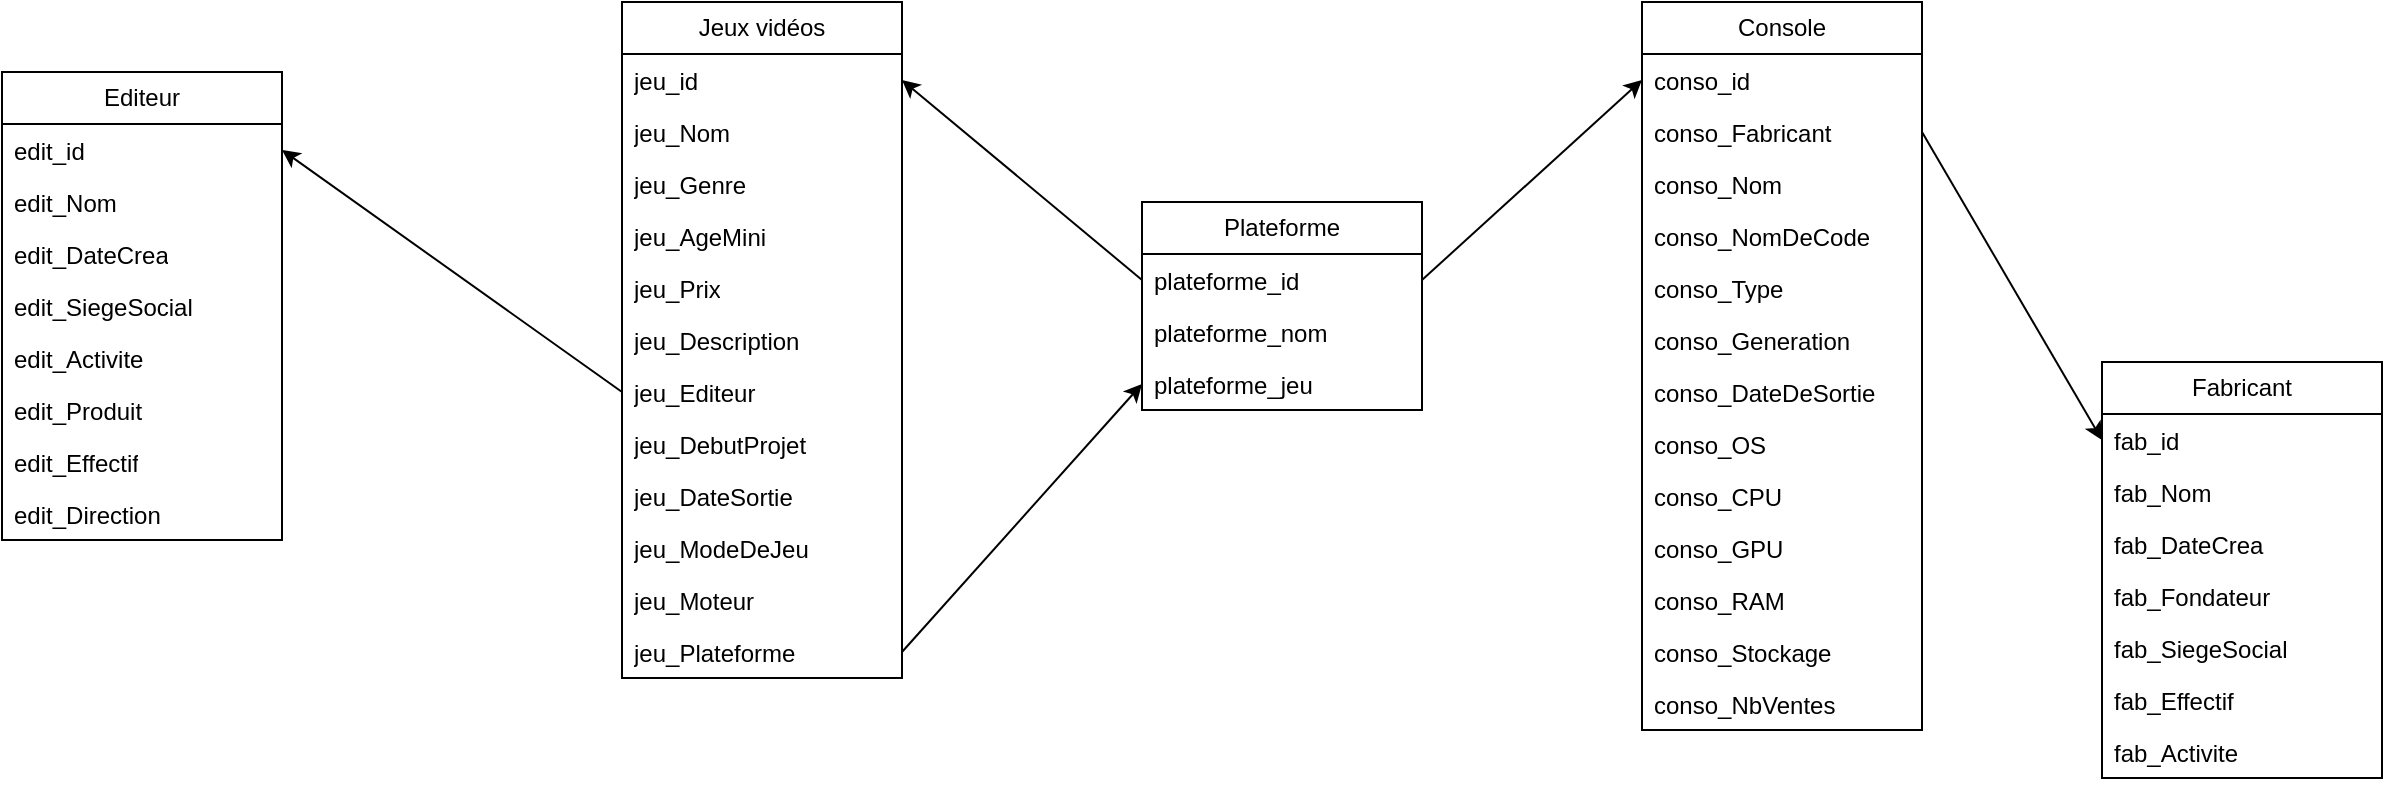 <mxfile version="22.1.11" type="github">
  <diagram name="Page-1" id="fPVtaAdsx0TGxIFbH06i">
    <mxGraphModel dx="1235" dy="614" grid="1" gridSize="10" guides="1" tooltips="1" connect="1" arrows="1" fold="1" page="1" pageScale="1" pageWidth="827" pageHeight="1169" math="0" shadow="0">
      <root>
        <mxCell id="0" />
        <mxCell id="1" parent="0" />
        <mxCell id="TaJ2x6z7fyHTKH4eOzpt-1" value="Jeux vidéos" style="swimlane;fontStyle=0;childLayout=stackLayout;horizontal=1;startSize=26;fillColor=none;horizontalStack=0;resizeParent=1;resizeParentMax=0;resizeLast=0;collapsible=1;marginBottom=0;whiteSpace=wrap;html=1;" parent="1" vertex="1">
          <mxGeometry x="370" y="560" width="140" height="338" as="geometry" />
        </mxCell>
        <mxCell id="TaJ2x6z7fyHTKH4eOzpt-2" value="jeu_id" style="text;strokeColor=none;fillColor=none;align=left;verticalAlign=top;spacingLeft=4;spacingRight=4;overflow=hidden;rotatable=0;points=[[0,0.5],[1,0.5]];portConstraint=eastwest;whiteSpace=wrap;html=1;" parent="TaJ2x6z7fyHTKH4eOzpt-1" vertex="1">
          <mxGeometry y="26" width="140" height="26" as="geometry" />
        </mxCell>
        <mxCell id="TaJ2x6z7fyHTKH4eOzpt-3" value="jeu_Nom" style="text;strokeColor=none;fillColor=none;align=left;verticalAlign=top;spacingLeft=4;spacingRight=4;overflow=hidden;rotatable=0;points=[[0,0.5],[1,0.5]];portConstraint=eastwest;whiteSpace=wrap;html=1;" parent="TaJ2x6z7fyHTKH4eOzpt-1" vertex="1">
          <mxGeometry y="52" width="140" height="26" as="geometry" />
        </mxCell>
        <mxCell id="TaJ2x6z7fyHTKH4eOzpt-5" value="jeu_Genre" style="text;strokeColor=none;fillColor=none;align=left;verticalAlign=top;spacingLeft=4;spacingRight=4;overflow=hidden;rotatable=0;points=[[0,0.5],[1,0.5]];portConstraint=eastwest;whiteSpace=wrap;html=1;" parent="TaJ2x6z7fyHTKH4eOzpt-1" vertex="1">
          <mxGeometry y="78" width="140" height="26" as="geometry" />
        </mxCell>
        <mxCell id="TaJ2x6z7fyHTKH4eOzpt-6" value="jeu_AgeMini" style="text;strokeColor=none;fillColor=none;align=left;verticalAlign=top;spacingLeft=4;spacingRight=4;overflow=hidden;rotatable=0;points=[[0,0.5],[1,0.5]];portConstraint=eastwest;whiteSpace=wrap;html=1;" parent="TaJ2x6z7fyHTKH4eOzpt-1" vertex="1">
          <mxGeometry y="104" width="140" height="26" as="geometry" />
        </mxCell>
        <mxCell id="TaJ2x6z7fyHTKH4eOzpt-7" value="jeu_Prix" style="text;strokeColor=none;fillColor=none;align=left;verticalAlign=top;spacingLeft=4;spacingRight=4;overflow=hidden;rotatable=0;points=[[0,0.5],[1,0.5]];portConstraint=eastwest;whiteSpace=wrap;html=1;" parent="TaJ2x6z7fyHTKH4eOzpt-1" vertex="1">
          <mxGeometry y="130" width="140" height="26" as="geometry" />
        </mxCell>
        <mxCell id="TaJ2x6z7fyHTKH4eOzpt-8" value="jeu_Description" style="text;strokeColor=none;fillColor=none;align=left;verticalAlign=top;spacingLeft=4;spacingRight=4;overflow=hidden;rotatable=0;points=[[0,0.5],[1,0.5]];portConstraint=eastwest;whiteSpace=wrap;html=1;" parent="TaJ2x6z7fyHTKH4eOzpt-1" vertex="1">
          <mxGeometry y="156" width="140" height="26" as="geometry" />
        </mxCell>
        <mxCell id="TaJ2x6z7fyHTKH4eOzpt-9" value="jeu_Editeur" style="text;strokeColor=none;fillColor=none;align=left;verticalAlign=top;spacingLeft=4;spacingRight=4;overflow=hidden;rotatable=0;points=[[0,0.5],[1,0.5]];portConstraint=eastwest;whiteSpace=wrap;html=1;" parent="TaJ2x6z7fyHTKH4eOzpt-1" vertex="1">
          <mxGeometry y="182" width="140" height="26" as="geometry" />
        </mxCell>
        <mxCell id="TaJ2x6z7fyHTKH4eOzpt-10" value="jeu_DebutProjet" style="text;strokeColor=none;fillColor=none;align=left;verticalAlign=top;spacingLeft=4;spacingRight=4;overflow=hidden;rotatable=0;points=[[0,0.5],[1,0.5]];portConstraint=eastwest;whiteSpace=wrap;html=1;" parent="TaJ2x6z7fyHTKH4eOzpt-1" vertex="1">
          <mxGeometry y="208" width="140" height="26" as="geometry" />
        </mxCell>
        <mxCell id="TaJ2x6z7fyHTKH4eOzpt-11" value="jeu_DateSortie" style="text;strokeColor=none;fillColor=none;align=left;verticalAlign=top;spacingLeft=4;spacingRight=4;overflow=hidden;rotatable=0;points=[[0,0.5],[1,0.5]];portConstraint=eastwest;whiteSpace=wrap;html=1;" parent="TaJ2x6z7fyHTKH4eOzpt-1" vertex="1">
          <mxGeometry y="234" width="140" height="26" as="geometry" />
        </mxCell>
        <mxCell id="TaJ2x6z7fyHTKH4eOzpt-12" value="jeu_ModeDeJeu" style="text;strokeColor=none;fillColor=none;align=left;verticalAlign=top;spacingLeft=4;spacingRight=4;overflow=hidden;rotatable=0;points=[[0,0.5],[1,0.5]];portConstraint=eastwest;whiteSpace=wrap;html=1;" parent="TaJ2x6z7fyHTKH4eOzpt-1" vertex="1">
          <mxGeometry y="260" width="140" height="26" as="geometry" />
        </mxCell>
        <mxCell id="TaJ2x6z7fyHTKH4eOzpt-13" value="jeu_Moteur" style="text;strokeColor=none;fillColor=none;align=left;verticalAlign=top;spacingLeft=4;spacingRight=4;overflow=hidden;rotatable=0;points=[[0,0.5],[1,0.5]];portConstraint=eastwest;whiteSpace=wrap;html=1;" parent="TaJ2x6z7fyHTKH4eOzpt-1" vertex="1">
          <mxGeometry y="286" width="140" height="26" as="geometry" />
        </mxCell>
        <mxCell id="TaJ2x6z7fyHTKH4eOzpt-4" value="jeu_Plateforme" style="text;strokeColor=none;fillColor=none;align=left;verticalAlign=top;spacingLeft=4;spacingRight=4;overflow=hidden;rotatable=0;points=[[0,0.5],[1,0.5]];portConstraint=eastwest;whiteSpace=wrap;html=1;" parent="TaJ2x6z7fyHTKH4eOzpt-1" vertex="1">
          <mxGeometry y="312" width="140" height="26" as="geometry" />
        </mxCell>
        <mxCell id="TaJ2x6z7fyHTKH4eOzpt-14" value="Console" style="swimlane;fontStyle=0;childLayout=stackLayout;horizontal=1;startSize=26;fillColor=none;horizontalStack=0;resizeParent=1;resizeParentMax=0;resizeLast=0;collapsible=1;marginBottom=0;whiteSpace=wrap;html=1;" parent="1" vertex="1">
          <mxGeometry x="880" y="560" width="140" height="364" as="geometry" />
        </mxCell>
        <mxCell id="TaJ2x6z7fyHTKH4eOzpt-15" value="conso_id" style="text;strokeColor=none;fillColor=none;align=left;verticalAlign=top;spacingLeft=4;spacingRight=4;overflow=hidden;rotatable=0;points=[[0,0.5],[1,0.5]];portConstraint=eastwest;whiteSpace=wrap;html=1;" parent="TaJ2x6z7fyHTKH4eOzpt-14" vertex="1">
          <mxGeometry y="26" width="140" height="26" as="geometry" />
        </mxCell>
        <mxCell id="TaJ2x6z7fyHTKH4eOzpt-16" value="conso_Fabricant" style="text;strokeColor=none;fillColor=none;align=left;verticalAlign=top;spacingLeft=4;spacingRight=4;overflow=hidden;rotatable=0;points=[[0,0.5],[1,0.5]];portConstraint=eastwest;whiteSpace=wrap;html=1;" parent="TaJ2x6z7fyHTKH4eOzpt-14" vertex="1">
          <mxGeometry y="52" width="140" height="26" as="geometry" />
        </mxCell>
        <mxCell id="TaJ2x6z7fyHTKH4eOzpt-17" value="conso_Nom" style="text;strokeColor=none;fillColor=none;align=left;verticalAlign=top;spacingLeft=4;spacingRight=4;overflow=hidden;rotatable=0;points=[[0,0.5],[1,0.5]];portConstraint=eastwest;whiteSpace=wrap;html=1;" parent="TaJ2x6z7fyHTKH4eOzpt-14" vertex="1">
          <mxGeometry y="78" width="140" height="26" as="geometry" />
        </mxCell>
        <mxCell id="TaJ2x6z7fyHTKH4eOzpt-18" value="conso_NomDeCode" style="text;strokeColor=none;fillColor=none;align=left;verticalAlign=top;spacingLeft=4;spacingRight=4;overflow=hidden;rotatable=0;points=[[0,0.5],[1,0.5]];portConstraint=eastwest;whiteSpace=wrap;html=1;" parent="TaJ2x6z7fyHTKH4eOzpt-14" vertex="1">
          <mxGeometry y="104" width="140" height="26" as="geometry" />
        </mxCell>
        <mxCell id="TaJ2x6z7fyHTKH4eOzpt-19" value="conso_Type" style="text;strokeColor=none;fillColor=none;align=left;verticalAlign=top;spacingLeft=4;spacingRight=4;overflow=hidden;rotatable=0;points=[[0,0.5],[1,0.5]];portConstraint=eastwest;whiteSpace=wrap;html=1;" parent="TaJ2x6z7fyHTKH4eOzpt-14" vertex="1">
          <mxGeometry y="130" width="140" height="26" as="geometry" />
        </mxCell>
        <mxCell id="TaJ2x6z7fyHTKH4eOzpt-20" value="conso_Generation" style="text;strokeColor=none;fillColor=none;align=left;verticalAlign=top;spacingLeft=4;spacingRight=4;overflow=hidden;rotatable=0;points=[[0,0.5],[1,0.5]];portConstraint=eastwest;whiteSpace=wrap;html=1;" parent="TaJ2x6z7fyHTKH4eOzpt-14" vertex="1">
          <mxGeometry y="156" width="140" height="26" as="geometry" />
        </mxCell>
        <mxCell id="TaJ2x6z7fyHTKH4eOzpt-21" value="conso_DateDeSortie" style="text;strokeColor=none;fillColor=none;align=left;verticalAlign=top;spacingLeft=4;spacingRight=4;overflow=hidden;rotatable=0;points=[[0,0.5],[1,0.5]];portConstraint=eastwest;whiteSpace=wrap;html=1;" parent="TaJ2x6z7fyHTKH4eOzpt-14" vertex="1">
          <mxGeometry y="182" width="140" height="26" as="geometry" />
        </mxCell>
        <mxCell id="TaJ2x6z7fyHTKH4eOzpt-22" value="conso_OS" style="text;strokeColor=none;fillColor=none;align=left;verticalAlign=top;spacingLeft=4;spacingRight=4;overflow=hidden;rotatable=0;points=[[0,0.5],[1,0.5]];portConstraint=eastwest;whiteSpace=wrap;html=1;" parent="TaJ2x6z7fyHTKH4eOzpt-14" vertex="1">
          <mxGeometry y="208" width="140" height="26" as="geometry" />
        </mxCell>
        <mxCell id="TaJ2x6z7fyHTKH4eOzpt-23" value="conso_CPU" style="text;strokeColor=none;fillColor=none;align=left;verticalAlign=top;spacingLeft=4;spacingRight=4;overflow=hidden;rotatable=0;points=[[0,0.5],[1,0.5]];portConstraint=eastwest;whiteSpace=wrap;html=1;" parent="TaJ2x6z7fyHTKH4eOzpt-14" vertex="1">
          <mxGeometry y="234" width="140" height="26" as="geometry" />
        </mxCell>
        <mxCell id="TaJ2x6z7fyHTKH4eOzpt-24" value="conso_GPU" style="text;strokeColor=none;fillColor=none;align=left;verticalAlign=top;spacingLeft=4;spacingRight=4;overflow=hidden;rotatable=0;points=[[0,0.5],[1,0.5]];portConstraint=eastwest;whiteSpace=wrap;html=1;" parent="TaJ2x6z7fyHTKH4eOzpt-14" vertex="1">
          <mxGeometry y="260" width="140" height="26" as="geometry" />
        </mxCell>
        <mxCell id="TaJ2x6z7fyHTKH4eOzpt-25" value="conso_RAM" style="text;strokeColor=none;fillColor=none;align=left;verticalAlign=top;spacingLeft=4;spacingRight=4;overflow=hidden;rotatable=0;points=[[0,0.5],[1,0.5]];portConstraint=eastwest;whiteSpace=wrap;html=1;" parent="TaJ2x6z7fyHTKH4eOzpt-14" vertex="1">
          <mxGeometry y="286" width="140" height="26" as="geometry" />
        </mxCell>
        <mxCell id="TaJ2x6z7fyHTKH4eOzpt-26" value="conso_Stockage" style="text;strokeColor=none;fillColor=none;align=left;verticalAlign=top;spacingLeft=4;spacingRight=4;overflow=hidden;rotatable=0;points=[[0,0.5],[1,0.5]];portConstraint=eastwest;whiteSpace=wrap;html=1;" parent="TaJ2x6z7fyHTKH4eOzpt-14" vertex="1">
          <mxGeometry y="312" width="140" height="26" as="geometry" />
        </mxCell>
        <mxCell id="TaJ2x6z7fyHTKH4eOzpt-27" value="conso_NbVentes" style="text;strokeColor=none;fillColor=none;align=left;verticalAlign=top;spacingLeft=4;spacingRight=4;overflow=hidden;rotatable=0;points=[[0,0.5],[1,0.5]];portConstraint=eastwest;whiteSpace=wrap;html=1;" parent="TaJ2x6z7fyHTKH4eOzpt-14" vertex="1">
          <mxGeometry y="338" width="140" height="26" as="geometry" />
        </mxCell>
        <mxCell id="TaJ2x6z7fyHTKH4eOzpt-28" value="Fabricant" style="swimlane;fontStyle=0;childLayout=stackLayout;horizontal=1;startSize=26;fillColor=none;horizontalStack=0;resizeParent=1;resizeParentMax=0;resizeLast=0;collapsible=1;marginBottom=0;whiteSpace=wrap;html=1;" parent="1" vertex="1">
          <mxGeometry x="1110" y="740" width="140" height="208" as="geometry" />
        </mxCell>
        <mxCell id="TaJ2x6z7fyHTKH4eOzpt-29" value="fab_id" style="text;strokeColor=none;fillColor=none;align=left;verticalAlign=top;spacingLeft=4;spacingRight=4;overflow=hidden;rotatable=0;points=[[0,0.5],[1,0.5]];portConstraint=eastwest;whiteSpace=wrap;html=1;" parent="TaJ2x6z7fyHTKH4eOzpt-28" vertex="1">
          <mxGeometry y="26" width="140" height="26" as="geometry" />
        </mxCell>
        <mxCell id="TaJ2x6z7fyHTKH4eOzpt-30" value="fab_Nom" style="text;strokeColor=none;fillColor=none;align=left;verticalAlign=top;spacingLeft=4;spacingRight=4;overflow=hidden;rotatable=0;points=[[0,0.5],[1,0.5]];portConstraint=eastwest;whiteSpace=wrap;html=1;" parent="TaJ2x6z7fyHTKH4eOzpt-28" vertex="1">
          <mxGeometry y="52" width="140" height="26" as="geometry" />
        </mxCell>
        <mxCell id="TaJ2x6z7fyHTKH4eOzpt-31" value="fab_DateCrea" style="text;strokeColor=none;fillColor=none;align=left;verticalAlign=top;spacingLeft=4;spacingRight=4;overflow=hidden;rotatable=0;points=[[0,0.5],[1,0.5]];portConstraint=eastwest;whiteSpace=wrap;html=1;" parent="TaJ2x6z7fyHTKH4eOzpt-28" vertex="1">
          <mxGeometry y="78" width="140" height="26" as="geometry" />
        </mxCell>
        <mxCell id="TaJ2x6z7fyHTKH4eOzpt-32" value="fab_Fondateur" style="text;strokeColor=none;fillColor=none;align=left;verticalAlign=top;spacingLeft=4;spacingRight=4;overflow=hidden;rotatable=0;points=[[0,0.5],[1,0.5]];portConstraint=eastwest;whiteSpace=wrap;html=1;" parent="TaJ2x6z7fyHTKH4eOzpt-28" vertex="1">
          <mxGeometry y="104" width="140" height="26" as="geometry" />
        </mxCell>
        <mxCell id="TaJ2x6z7fyHTKH4eOzpt-33" value="fab_SiegeSocial" style="text;strokeColor=none;fillColor=none;align=left;verticalAlign=top;spacingLeft=4;spacingRight=4;overflow=hidden;rotatable=0;points=[[0,0.5],[1,0.5]];portConstraint=eastwest;whiteSpace=wrap;html=1;" parent="TaJ2x6z7fyHTKH4eOzpt-28" vertex="1">
          <mxGeometry y="130" width="140" height="26" as="geometry" />
        </mxCell>
        <mxCell id="TaJ2x6z7fyHTKH4eOzpt-34" value="fab_Effectif" style="text;strokeColor=none;fillColor=none;align=left;verticalAlign=top;spacingLeft=4;spacingRight=4;overflow=hidden;rotatable=0;points=[[0,0.5],[1,0.5]];portConstraint=eastwest;whiteSpace=wrap;html=1;" parent="TaJ2x6z7fyHTKH4eOzpt-28" vertex="1">
          <mxGeometry y="156" width="140" height="26" as="geometry" />
        </mxCell>
        <mxCell id="TaJ2x6z7fyHTKH4eOzpt-35" value="fab_Activite" style="text;strokeColor=none;fillColor=none;align=left;verticalAlign=top;spacingLeft=4;spacingRight=4;overflow=hidden;rotatable=0;points=[[0,0.5],[1,0.5]];portConstraint=eastwest;whiteSpace=wrap;html=1;" parent="TaJ2x6z7fyHTKH4eOzpt-28" vertex="1">
          <mxGeometry y="182" width="140" height="26" as="geometry" />
        </mxCell>
        <mxCell id="TaJ2x6z7fyHTKH4eOzpt-36" value="Editeur" style="swimlane;fontStyle=0;childLayout=stackLayout;horizontal=1;startSize=26;fillColor=none;horizontalStack=0;resizeParent=1;resizeParentMax=0;resizeLast=0;collapsible=1;marginBottom=0;whiteSpace=wrap;html=1;" parent="1" vertex="1">
          <mxGeometry x="60" y="595" width="140" height="234" as="geometry" />
        </mxCell>
        <mxCell id="TaJ2x6z7fyHTKH4eOzpt-37" value="edit_id" style="text;strokeColor=none;fillColor=none;align=left;verticalAlign=top;spacingLeft=4;spacingRight=4;overflow=hidden;rotatable=0;points=[[0,0.5],[1,0.5]];portConstraint=eastwest;whiteSpace=wrap;html=1;" parent="TaJ2x6z7fyHTKH4eOzpt-36" vertex="1">
          <mxGeometry y="26" width="140" height="26" as="geometry" />
        </mxCell>
        <mxCell id="TaJ2x6z7fyHTKH4eOzpt-38" value="edit_Nom" style="text;strokeColor=none;fillColor=none;align=left;verticalAlign=top;spacingLeft=4;spacingRight=4;overflow=hidden;rotatable=0;points=[[0,0.5],[1,0.5]];portConstraint=eastwest;whiteSpace=wrap;html=1;" parent="TaJ2x6z7fyHTKH4eOzpt-36" vertex="1">
          <mxGeometry y="52" width="140" height="26" as="geometry" />
        </mxCell>
        <mxCell id="TaJ2x6z7fyHTKH4eOzpt-39" value="edit_DateCrea" style="text;strokeColor=none;fillColor=none;align=left;verticalAlign=top;spacingLeft=4;spacingRight=4;overflow=hidden;rotatable=0;points=[[0,0.5],[1,0.5]];portConstraint=eastwest;whiteSpace=wrap;html=1;" parent="TaJ2x6z7fyHTKH4eOzpt-36" vertex="1">
          <mxGeometry y="78" width="140" height="26" as="geometry" />
        </mxCell>
        <mxCell id="TaJ2x6z7fyHTKH4eOzpt-40" value="edit_SiegeSocial" style="text;strokeColor=none;fillColor=none;align=left;verticalAlign=top;spacingLeft=4;spacingRight=4;overflow=hidden;rotatable=0;points=[[0,0.5],[1,0.5]];portConstraint=eastwest;whiteSpace=wrap;html=1;" parent="TaJ2x6z7fyHTKH4eOzpt-36" vertex="1">
          <mxGeometry y="104" width="140" height="26" as="geometry" />
        </mxCell>
        <mxCell id="TaJ2x6z7fyHTKH4eOzpt-41" value="edit_Activite" style="text;strokeColor=none;fillColor=none;align=left;verticalAlign=top;spacingLeft=4;spacingRight=4;overflow=hidden;rotatable=0;points=[[0,0.5],[1,0.5]];portConstraint=eastwest;whiteSpace=wrap;html=1;" parent="TaJ2x6z7fyHTKH4eOzpt-36" vertex="1">
          <mxGeometry y="130" width="140" height="26" as="geometry" />
        </mxCell>
        <mxCell id="TaJ2x6z7fyHTKH4eOzpt-42" value="edit_Produit" style="text;strokeColor=none;fillColor=none;align=left;verticalAlign=top;spacingLeft=4;spacingRight=4;overflow=hidden;rotatable=0;points=[[0,0.5],[1,0.5]];portConstraint=eastwest;whiteSpace=wrap;html=1;" parent="TaJ2x6z7fyHTKH4eOzpt-36" vertex="1">
          <mxGeometry y="156" width="140" height="26" as="geometry" />
        </mxCell>
        <mxCell id="TaJ2x6z7fyHTKH4eOzpt-43" value="edit_Effectif" style="text;strokeColor=none;fillColor=none;align=left;verticalAlign=top;spacingLeft=4;spacingRight=4;overflow=hidden;rotatable=0;points=[[0,0.5],[1,0.5]];portConstraint=eastwest;whiteSpace=wrap;html=1;" parent="TaJ2x6z7fyHTKH4eOzpt-36" vertex="1">
          <mxGeometry y="182" width="140" height="26" as="geometry" />
        </mxCell>
        <mxCell id="TaJ2x6z7fyHTKH4eOzpt-44" value="edit_Direction" style="text;strokeColor=none;fillColor=none;align=left;verticalAlign=top;spacingLeft=4;spacingRight=4;overflow=hidden;rotatable=0;points=[[0,0.5],[1,0.5]];portConstraint=eastwest;whiteSpace=wrap;html=1;" parent="TaJ2x6z7fyHTKH4eOzpt-36" vertex="1">
          <mxGeometry y="208" width="140" height="26" as="geometry" />
        </mxCell>
        <mxCell id="IDTwsNcG1aUjV0sTZO_e-4" style="rounded=0;orthogonalLoop=1;jettySize=auto;html=1;entryX=0;entryY=0.5;entryDx=0;entryDy=0;exitX=1;exitY=0.5;exitDx=0;exitDy=0;" edge="1" parent="1" source="TaJ2x6z7fyHTKH4eOzpt-16" target="TaJ2x6z7fyHTKH4eOzpt-29">
          <mxGeometry relative="1" as="geometry">
            <mxPoint x="1020" y="620" as="sourcePoint" />
          </mxGeometry>
        </mxCell>
        <mxCell id="IDTwsNcG1aUjV0sTZO_e-5" style="rounded=0;orthogonalLoop=1;jettySize=auto;html=1;exitX=0;exitY=0.5;exitDx=0;exitDy=0;entryX=1;entryY=0.5;entryDx=0;entryDy=0;" edge="1" parent="1" source="TaJ2x6z7fyHTKH4eOzpt-9" target="TaJ2x6z7fyHTKH4eOzpt-37">
          <mxGeometry relative="1" as="geometry" />
        </mxCell>
        <mxCell id="IDTwsNcG1aUjV0sTZO_e-6" style="rounded=0;orthogonalLoop=1;jettySize=auto;html=1;exitX=1;exitY=0.5;exitDx=0;exitDy=0;entryX=0;entryY=0.5;entryDx=0;entryDy=0;" edge="1" parent="1" source="TaJ2x6z7fyHTKH4eOzpt-4" target="IDTwsNcG1aUjV0sTZO_e-14">
          <mxGeometry relative="1" as="geometry" />
        </mxCell>
        <mxCell id="IDTwsNcG1aUjV0sTZO_e-7" value="Plateforme" style="swimlane;fontStyle=0;childLayout=stackLayout;horizontal=1;startSize=26;fillColor=none;horizontalStack=0;resizeParent=1;resizeParentMax=0;resizeLast=0;collapsible=1;marginBottom=0;whiteSpace=wrap;html=1;" vertex="1" parent="1">
          <mxGeometry x="630" y="660" width="140" height="104" as="geometry" />
        </mxCell>
        <mxCell id="IDTwsNcG1aUjV0sTZO_e-8" value="plateforme_id" style="text;strokeColor=none;fillColor=none;align=left;verticalAlign=top;spacingLeft=4;spacingRight=4;overflow=hidden;rotatable=0;points=[[0,0.5],[1,0.5]];portConstraint=eastwest;whiteSpace=wrap;html=1;" vertex="1" parent="IDTwsNcG1aUjV0sTZO_e-7">
          <mxGeometry y="26" width="140" height="26" as="geometry" />
        </mxCell>
        <mxCell id="IDTwsNcG1aUjV0sTZO_e-10" value="plateforme_nom" style="text;strokeColor=none;fillColor=none;align=left;verticalAlign=top;spacingLeft=4;spacingRight=4;overflow=hidden;rotatable=0;points=[[0,0.5],[1,0.5]];portConstraint=eastwest;whiteSpace=wrap;html=1;" vertex="1" parent="IDTwsNcG1aUjV0sTZO_e-7">
          <mxGeometry y="52" width="140" height="26" as="geometry" />
        </mxCell>
        <mxCell id="IDTwsNcG1aUjV0sTZO_e-14" value="plateforme_jeu" style="text;strokeColor=none;fillColor=none;align=left;verticalAlign=top;spacingLeft=4;spacingRight=4;overflow=hidden;rotatable=0;points=[[0,0.5],[1,0.5]];portConstraint=eastwest;whiteSpace=wrap;html=1;" vertex="1" parent="IDTwsNcG1aUjV0sTZO_e-7">
          <mxGeometry y="78" width="140" height="26" as="geometry" />
        </mxCell>
        <mxCell id="IDTwsNcG1aUjV0sTZO_e-11" style="rounded=0;orthogonalLoop=1;jettySize=auto;html=1;entryX=0;entryY=0.5;entryDx=0;entryDy=0;exitX=1;exitY=0.5;exitDx=0;exitDy=0;" edge="1" parent="1" source="IDTwsNcG1aUjV0sTZO_e-8" target="TaJ2x6z7fyHTKH4eOzpt-15">
          <mxGeometry relative="1" as="geometry" />
        </mxCell>
        <mxCell id="IDTwsNcG1aUjV0sTZO_e-13" style="rounded=0;orthogonalLoop=1;jettySize=auto;html=1;entryX=1;entryY=0.5;entryDx=0;entryDy=0;exitX=0;exitY=0.5;exitDx=0;exitDy=0;" edge="1" parent="1" source="IDTwsNcG1aUjV0sTZO_e-8" target="TaJ2x6z7fyHTKH4eOzpt-2">
          <mxGeometry relative="1" as="geometry" />
        </mxCell>
      </root>
    </mxGraphModel>
  </diagram>
</mxfile>
